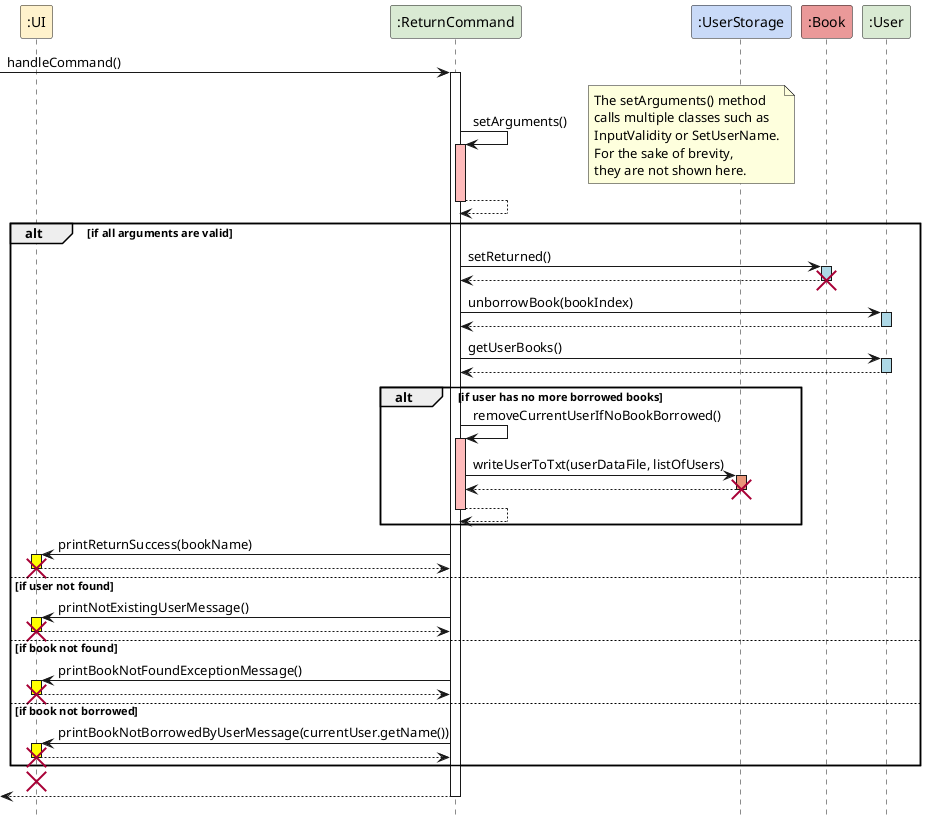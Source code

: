 @startuml
' Define colors using preprocessor directives
!define UI_COLOR #FFF2CC
!define RETURN_COLOR #D9EAD3
!define USERSTORAGE_COLOR #C9DAF8
!define BOOK_COLOR #EA9999
!define USER_COLOR #D9EAD3

hide footbox

' Define participants with colors
participant ":UI" as Ui UI_COLOR
participant ":ReturnCommand" as retCmd RETURN_COLOR
participant ":UserStorage" as uStorage USERSTORAGE_COLOR
participant ":Book" as book BOOK_COLOR
participant ":User" as user USER_COLOR

' Sequence of interactions
[-> retCmd : handleCommand()
activate retCmd

retCmd -> retCmd : setArguments()
note right
     The setArguments() method
     calls multiple classes such as
     InputValidity or SetUserName.
     For the sake of brevity,
     they are not shown here.
end note
activate retCmd #FFBBBB
retCmd --> retCmd
deactivate retCmd

alt if all arguments are valid
    retCmd -> book : setReturned()
    activate book #ADD8E6
    book --> retCmd
    deactivate book
    destroy book

    retCmd -> user : unborrowBook(bookIndex)
    activate user #ADD8E6
    user --> retCmd
    deactivate user

    ' Check if the user has no more borrowed books and remove them if necessary
    retCmd -> user : getUserBooks()
    activate user #ADD8E6
    user --> retCmd
    deactivate user

    alt if user has no more borrowed books
        retCmd -> retCmd : removeCurrentUserIfNoBookBorrowed()
        activate retCmd #FFBBBB
        retCmd -> uStorage : writeUserToTxt(userDataFile, listOfUsers)
        activate uStorage #DarkSalmon
        uStorage --> retCmd
        deactivate uStorage
        destroy uStorage
        retCmd --> retCmd
        deactivate retCmd

    end

    retCmd -> Ui : printReturnSuccess(bookName)
    activate Ui #Yellow
    Ui --> retCmd
    deactivate Ui
    destroy Ui
else if user not found
    retCmd -> Ui : printNotExistingUserMessage()
    activate Ui #Yellow
    Ui --> retCmd
    deactivate Ui
    destroy Ui
else if book not found
    retCmd -> Ui : printBookNotFoundExceptionMessage()
    activate Ui #Yellow
    Ui --> retCmd
    deactivate Ui
    destroy Ui
else if book not borrowed
    retCmd -> Ui : printBookNotBorrowedByUserMessage(currentUser.getName())
    activate Ui #Yellow
    Ui --> retCmd
    deactivate Ui
    destroy Ui
end

destroy Ui
[<-- retCmd
deactivate retCmd

@enduml

